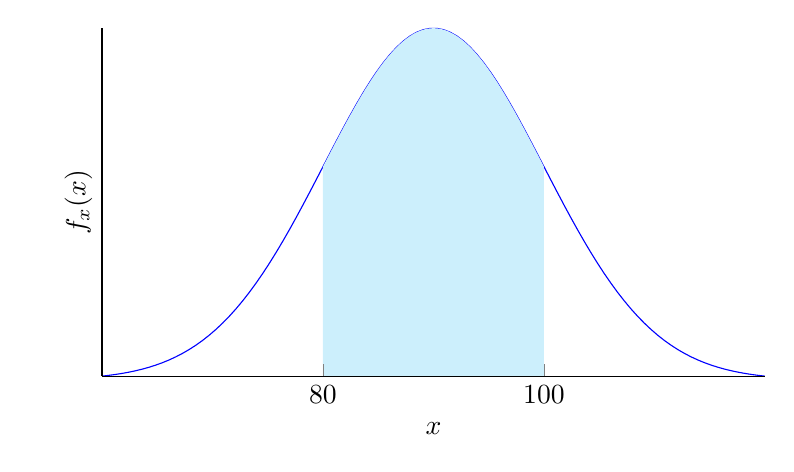 \pgfmathdeclarefunction{gauss}{2}{\pgfmathparse{1/(#2*sqrt(2*pi))*exp(-((x-#1)^2)/(2*#2^2))}%
}
\def\startx{-1}
\def\endx{1}
\begin{tikzpicture}
\begin{axis}[no markers, domain=0:10, samples=100,
axis lines*=left, xlabel=$x$, ylabel=$f_{x}(x)$,
height=6cm, width=10cm,xtick={\startx,\endx},xticklabels={80,100}, ytick=\empty,
enlargelimits=false, clip=false, axis on top
]

\addplot [color=blue, domain=-3:3] {gauss(0,1)} ;
\addplot [fill=cyan!20, draw=none, domain=\startx:\endx] {gauss(0,1)} \closedcycle;
\end{axis}
\end{tikzpicture}
